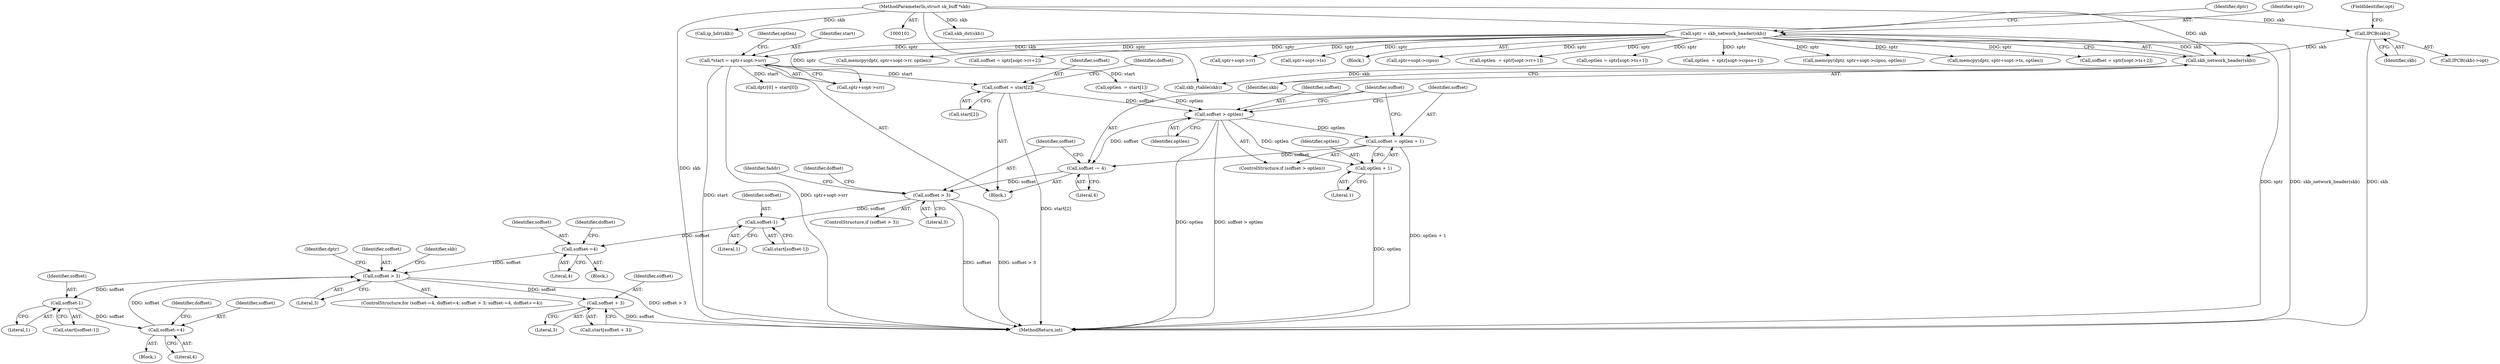 digraph "0_linux_f6d8bd051c391c1c0458a30b2a7abcd939329259_16@array" {
"1000400" [label="(Call,soffset = start[2])"];
"1000387" [label="(Call,*start = sptr+sopt->srr)"];
"1000132" [label="(Call,sptr = skb_network_header(skb))"];
"1000134" [label="(Call,skb_network_header(skb))"];
"1000121" [label="(Call,IPCB(skb))"];
"1000103" [label="(MethodParameterIn,struct sk_buff *skb)"];
"1000409" [label="(Call,soffset > optlen)"];
"1000412" [label="(Call,soffset = optlen + 1)"];
"1000417" [label="(Call,soffset -= 4)"];
"1000421" [label="(Call,soffset > 3)"];
"1000431" [label="(Call,soffset-1)"];
"1000437" [label="(Call,soffset-=4)"];
"1000443" [label="(Call,soffset > 3)"];
"1000463" [label="(Call,soffset-1)"];
"1000447" [label="(Call,soffset-=4)"];
"1000478" [label="(Call,soffset + 3)"];
"1000414" [label="(Call,optlen + 1)"];
"1000389" [label="(Call,sptr+sopt->srr)"];
"1000420" [label="(ControlStructure,if (soffset > 3))"];
"1000261" [label="(Call,sptr+sopt->ts)"];
"1000123" [label="(FieldIdentifier,opt)"];
"1000506" [label="(Call,dptr[0] = start[0])"];
"1000612" [label="(MethodReturn,int)"];
"1000488" [label="(Identifier,doffset)"];
"1000433" [label="(Literal,1)"];
"1000445" [label="(Literal,3)"];
"1000411" [label="(Identifier,optlen)"];
"1000137" [label="(Identifier,dptr)"];
"1000103" [label="(MethodParameterIn,struct sk_buff *skb)"];
"1000104" [label="(Block,)"];
"1000478" [label="(Call,soffset + 3)"];
"1000423" [label="(Literal,3)"];
"1000451" [label="(Identifier,doffset)"];
"1000456" [label="(Identifier,dptr)"];
"1000427" [label="(Identifier,faddr)"];
"1000580" [label="(Call,sptr+sopt->cipso)"];
"1000120" [label="(Call,IPCB(skb)->opt)"];
"1000432" [label="(Identifier,soffset)"];
"1000152" [label="(Call,optlen  = sptr[sopt->rr+1])"];
"1000443" [label="(Call,soffset > 3)"];
"1000413" [label="(Identifier,soffset)"];
"1000436" [label="(Block,)"];
"1000476" [label="(Call,start[soffset + 3])"];
"1000464" [label="(Identifier,soffset)"];
"1000231" [label="(Call,optlen = sptr[sopt->ts+1])"];
"1000121" [label="(Call,IPCB(skb))"];
"1000132" [label="(Call,sptr = skb_network_header(skb))"];
"1000463" [label="(Call,soffset-1)"];
"1000480" [label="(Literal,3)"];
"1000447" [label="(Call,soffset-=4)"];
"1000559" [label="(Call,optlen  = sptr[sopt->cipso+1])"];
"1000431" [label="(Call,soffset-1)"];
"1000385" [label="(Block,)"];
"1000134" [label="(Call,skb_network_header(skb))"];
"1000578" [label="(Call,memcpy(dptr, sptr+sopt->cipso, optlen))"];
"1000410" [label="(Identifier,soffset)"];
"1000414" [label="(Call,optlen + 1)"];
"1000259" [label="(Call,memcpy(dptr, sptr+sopt->ts, optlen))"];
"1000408" [label="(ControlStructure,if (soffset > optlen))"];
"1000135" [label="(Identifier,skb)"];
"1000412" [label="(Call,soffset = optlen + 1)"];
"1000402" [label="(Call,start[2])"];
"1000240" [label="(Call,soffset = sptr[sopt->ts+2])"];
"1000418" [label="(Identifier,soffset)"];
"1000421" [label="(Call,soffset > 3)"];
"1000354" [label="(Call,skb_dst(skb))"];
"1000417" [label="(Call,soffset -= 4)"];
"1000438" [label="(Identifier,soffset)"];
"1000444" [label="(Identifier,soffset)"];
"1000465" [label="(Literal,1)"];
"1000400" [label="(Call,soffset = start[2])"];
"1000415" [label="(Identifier,optlen)"];
"1000122" [label="(Identifier,skb)"];
"1000461" [label="(Call,start[soffset-1])"];
"1000422" [label="(Identifier,soffset)"];
"1000479" [label="(Identifier,soffset)"];
"1000133" [label="(Identifier,sptr)"];
"1000435" [label="(ControlStructure,for (soffset-=4, doffset=4; soffset > 3; soffset-=4, doffset+=4))"];
"1000388" [label="(Identifier,start)"];
"1000419" [label="(Literal,4)"];
"1000473" [label="(Identifier,skb)"];
"1000448" [label="(Identifier,soffset)"];
"1000446" [label="(Block,)"];
"1000449" [label="(Literal,4)"];
"1000406" [label="(Identifier,doffset)"];
"1000144" [label="(Call,skb_rtable(skb))"];
"1000429" [label="(Call,start[soffset-1])"];
"1000180" [label="(Call,memcpy(dptr, sptr+sopt->rr, optlen))"];
"1000416" [label="(Literal,1)"];
"1000396" [label="(Identifier,optlen)"];
"1000387" [label="(Call,*start = sptr+sopt->srr)"];
"1000437" [label="(Call,soffset-=4)"];
"1000472" [label="(Call,ip_hdr(skb))"];
"1000161" [label="(Call,soffset = sptr[sopt->rr+2])"];
"1000409" [label="(Call,soffset > optlen)"];
"1000182" [label="(Call,sptr+sopt->rr)"];
"1000439" [label="(Literal,4)"];
"1000441" [label="(Identifier,doffset)"];
"1000401" [label="(Identifier,soffset)"];
"1000395" [label="(Call,optlen  = start[1])"];
"1000400" -> "1000385"  [label="AST: "];
"1000400" -> "1000402"  [label="CFG: "];
"1000401" -> "1000400"  [label="AST: "];
"1000402" -> "1000400"  [label="AST: "];
"1000406" -> "1000400"  [label="CFG: "];
"1000400" -> "1000612"  [label="DDG: start[2]"];
"1000387" -> "1000400"  [label="DDG: start"];
"1000400" -> "1000409"  [label="DDG: soffset"];
"1000387" -> "1000385"  [label="AST: "];
"1000387" -> "1000389"  [label="CFG: "];
"1000388" -> "1000387"  [label="AST: "];
"1000389" -> "1000387"  [label="AST: "];
"1000396" -> "1000387"  [label="CFG: "];
"1000387" -> "1000612"  [label="DDG: sptr+sopt->srr"];
"1000387" -> "1000612"  [label="DDG: start"];
"1000132" -> "1000387"  [label="DDG: sptr"];
"1000387" -> "1000395"  [label="DDG: start"];
"1000387" -> "1000506"  [label="DDG: start"];
"1000132" -> "1000104"  [label="AST: "];
"1000132" -> "1000134"  [label="CFG: "];
"1000133" -> "1000132"  [label="AST: "];
"1000134" -> "1000132"  [label="AST: "];
"1000137" -> "1000132"  [label="CFG: "];
"1000132" -> "1000612"  [label="DDG: skb_network_header(skb)"];
"1000132" -> "1000612"  [label="DDG: sptr"];
"1000134" -> "1000132"  [label="DDG: skb"];
"1000132" -> "1000152"  [label="DDG: sptr"];
"1000132" -> "1000161"  [label="DDG: sptr"];
"1000132" -> "1000180"  [label="DDG: sptr"];
"1000132" -> "1000182"  [label="DDG: sptr"];
"1000132" -> "1000231"  [label="DDG: sptr"];
"1000132" -> "1000240"  [label="DDG: sptr"];
"1000132" -> "1000259"  [label="DDG: sptr"];
"1000132" -> "1000261"  [label="DDG: sptr"];
"1000132" -> "1000389"  [label="DDG: sptr"];
"1000132" -> "1000559"  [label="DDG: sptr"];
"1000132" -> "1000578"  [label="DDG: sptr"];
"1000132" -> "1000580"  [label="DDG: sptr"];
"1000134" -> "1000135"  [label="CFG: "];
"1000135" -> "1000134"  [label="AST: "];
"1000121" -> "1000134"  [label="DDG: skb"];
"1000103" -> "1000134"  [label="DDG: skb"];
"1000134" -> "1000144"  [label="DDG: skb"];
"1000121" -> "1000120"  [label="AST: "];
"1000121" -> "1000122"  [label="CFG: "];
"1000122" -> "1000121"  [label="AST: "];
"1000123" -> "1000121"  [label="CFG: "];
"1000121" -> "1000612"  [label="DDG: skb"];
"1000103" -> "1000121"  [label="DDG: skb"];
"1000103" -> "1000101"  [label="AST: "];
"1000103" -> "1000612"  [label="DDG: skb"];
"1000103" -> "1000144"  [label="DDG: skb"];
"1000103" -> "1000354"  [label="DDG: skb"];
"1000103" -> "1000472"  [label="DDG: skb"];
"1000409" -> "1000408"  [label="AST: "];
"1000409" -> "1000411"  [label="CFG: "];
"1000410" -> "1000409"  [label="AST: "];
"1000411" -> "1000409"  [label="AST: "];
"1000413" -> "1000409"  [label="CFG: "];
"1000418" -> "1000409"  [label="CFG: "];
"1000409" -> "1000612"  [label="DDG: optlen"];
"1000409" -> "1000612"  [label="DDG: soffset > optlen"];
"1000395" -> "1000409"  [label="DDG: optlen"];
"1000409" -> "1000412"  [label="DDG: optlen"];
"1000409" -> "1000414"  [label="DDG: optlen"];
"1000409" -> "1000417"  [label="DDG: soffset"];
"1000412" -> "1000408"  [label="AST: "];
"1000412" -> "1000414"  [label="CFG: "];
"1000413" -> "1000412"  [label="AST: "];
"1000414" -> "1000412"  [label="AST: "];
"1000418" -> "1000412"  [label="CFG: "];
"1000412" -> "1000612"  [label="DDG: optlen + 1"];
"1000412" -> "1000417"  [label="DDG: soffset"];
"1000417" -> "1000385"  [label="AST: "];
"1000417" -> "1000419"  [label="CFG: "];
"1000418" -> "1000417"  [label="AST: "];
"1000419" -> "1000417"  [label="AST: "];
"1000422" -> "1000417"  [label="CFG: "];
"1000417" -> "1000421"  [label="DDG: soffset"];
"1000421" -> "1000420"  [label="AST: "];
"1000421" -> "1000423"  [label="CFG: "];
"1000422" -> "1000421"  [label="AST: "];
"1000423" -> "1000421"  [label="AST: "];
"1000427" -> "1000421"  [label="CFG: "];
"1000488" -> "1000421"  [label="CFG: "];
"1000421" -> "1000612"  [label="DDG: soffset"];
"1000421" -> "1000612"  [label="DDG: soffset > 3"];
"1000421" -> "1000431"  [label="DDG: soffset"];
"1000431" -> "1000429"  [label="AST: "];
"1000431" -> "1000433"  [label="CFG: "];
"1000432" -> "1000431"  [label="AST: "];
"1000433" -> "1000431"  [label="AST: "];
"1000429" -> "1000431"  [label="CFG: "];
"1000431" -> "1000437"  [label="DDG: soffset"];
"1000437" -> "1000436"  [label="AST: "];
"1000437" -> "1000439"  [label="CFG: "];
"1000438" -> "1000437"  [label="AST: "];
"1000439" -> "1000437"  [label="AST: "];
"1000441" -> "1000437"  [label="CFG: "];
"1000437" -> "1000443"  [label="DDG: soffset"];
"1000443" -> "1000435"  [label="AST: "];
"1000443" -> "1000445"  [label="CFG: "];
"1000444" -> "1000443"  [label="AST: "];
"1000445" -> "1000443"  [label="AST: "];
"1000456" -> "1000443"  [label="CFG: "];
"1000473" -> "1000443"  [label="CFG: "];
"1000443" -> "1000612"  [label="DDG: soffset > 3"];
"1000447" -> "1000443"  [label="DDG: soffset"];
"1000443" -> "1000463"  [label="DDG: soffset"];
"1000443" -> "1000478"  [label="DDG: soffset"];
"1000463" -> "1000461"  [label="AST: "];
"1000463" -> "1000465"  [label="CFG: "];
"1000464" -> "1000463"  [label="AST: "];
"1000465" -> "1000463"  [label="AST: "];
"1000461" -> "1000463"  [label="CFG: "];
"1000463" -> "1000447"  [label="DDG: soffset"];
"1000447" -> "1000446"  [label="AST: "];
"1000447" -> "1000449"  [label="CFG: "];
"1000448" -> "1000447"  [label="AST: "];
"1000449" -> "1000447"  [label="AST: "];
"1000451" -> "1000447"  [label="CFG: "];
"1000478" -> "1000476"  [label="AST: "];
"1000478" -> "1000480"  [label="CFG: "];
"1000479" -> "1000478"  [label="AST: "];
"1000480" -> "1000478"  [label="AST: "];
"1000476" -> "1000478"  [label="CFG: "];
"1000478" -> "1000612"  [label="DDG: soffset"];
"1000414" -> "1000416"  [label="CFG: "];
"1000415" -> "1000414"  [label="AST: "];
"1000416" -> "1000414"  [label="AST: "];
"1000414" -> "1000612"  [label="DDG: optlen"];
}
